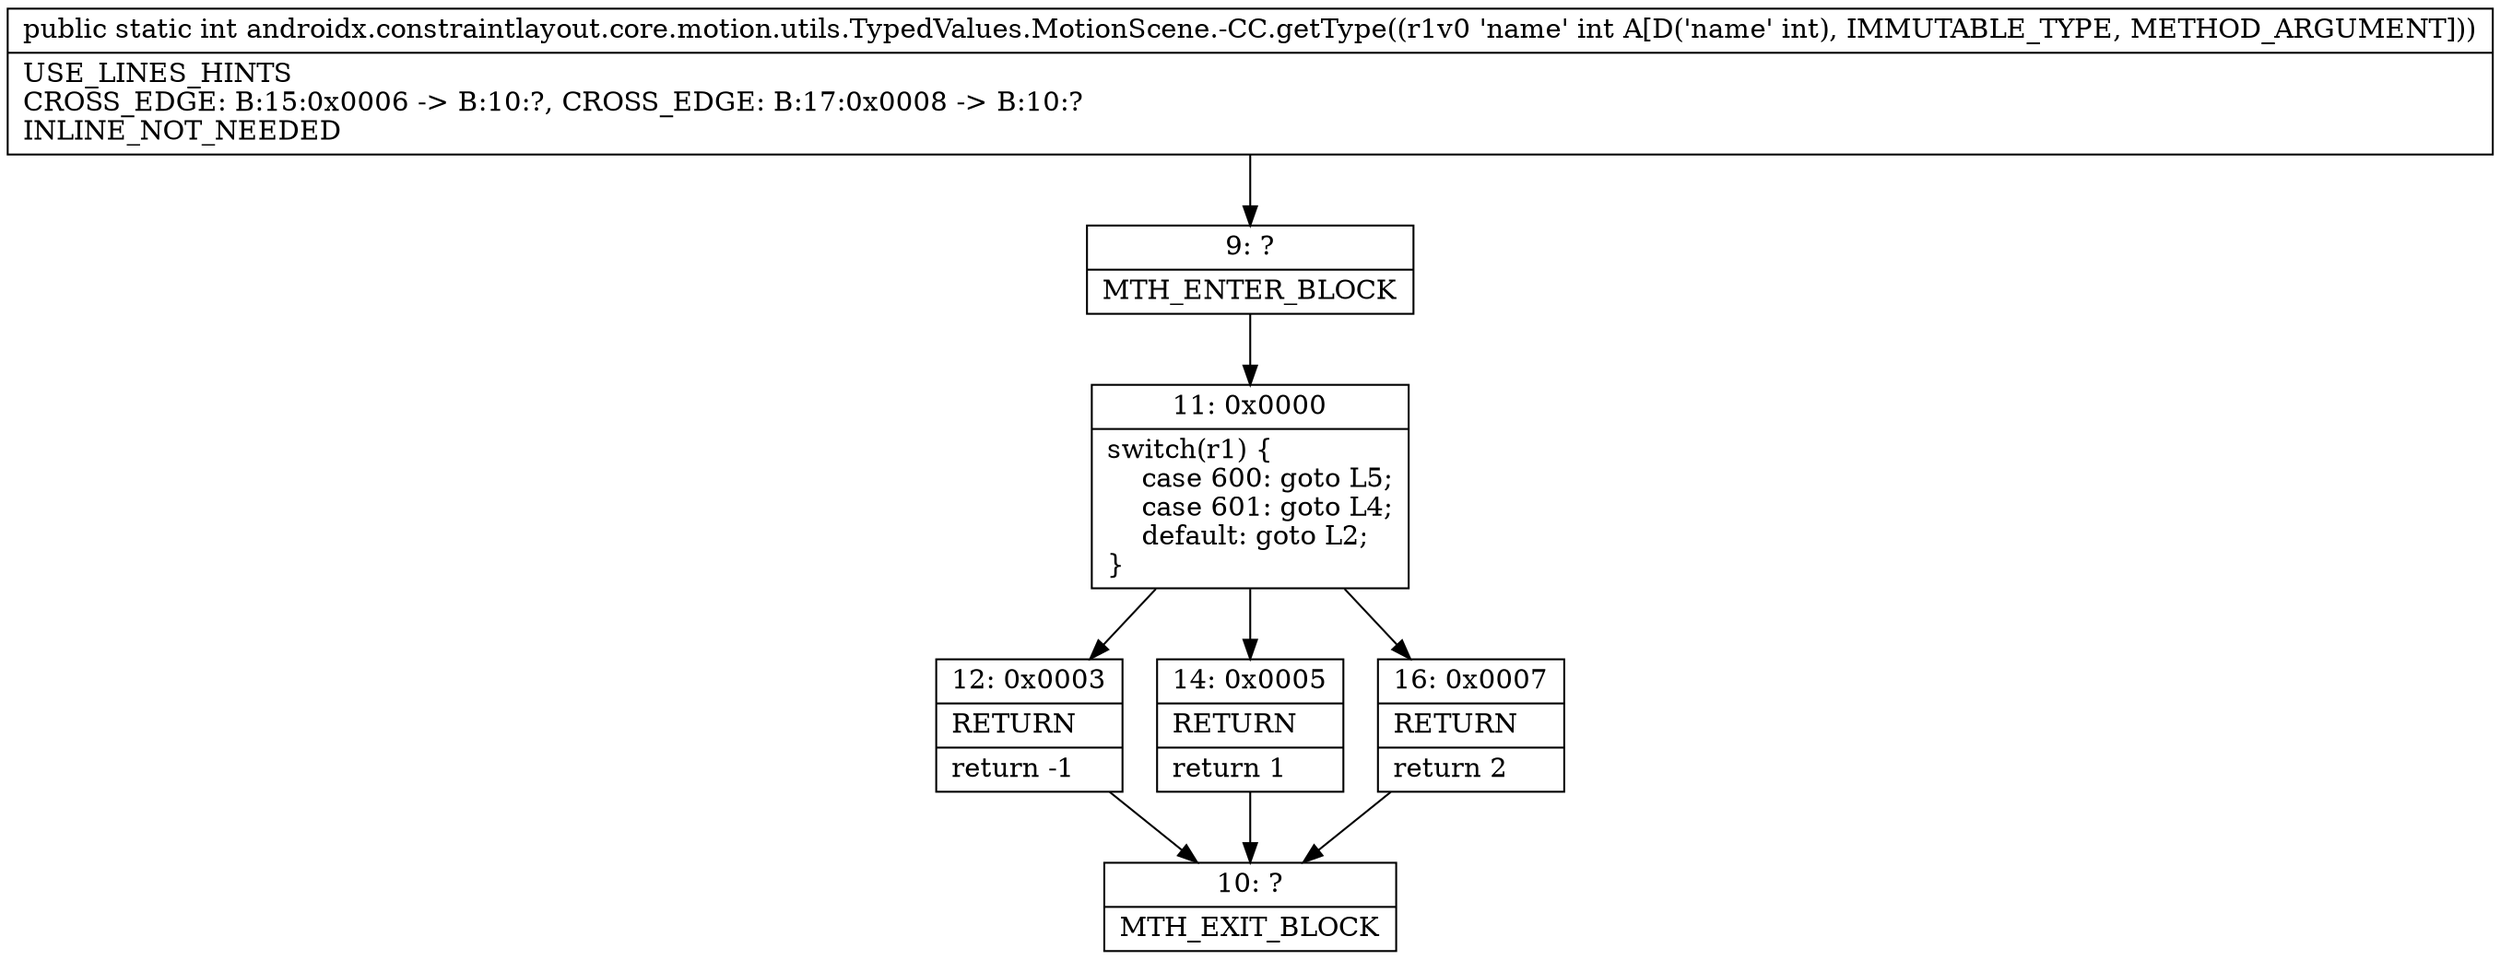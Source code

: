 digraph "CFG forandroidx.constraintlayout.core.motion.utils.TypedValues.MotionScene.\-CC.getType(I)I" {
Node_9 [shape=record,label="{9\:\ ?|MTH_ENTER_BLOCK\l}"];
Node_11 [shape=record,label="{11\:\ 0x0000|switch(r1) \{\l    case 600: goto L5;\l    case 601: goto L4;\l    default: goto L2;\l\}\l}"];
Node_12 [shape=record,label="{12\:\ 0x0003|RETURN\l|return \-1\l}"];
Node_10 [shape=record,label="{10\:\ ?|MTH_EXIT_BLOCK\l}"];
Node_14 [shape=record,label="{14\:\ 0x0005|RETURN\l|return 1\l}"];
Node_16 [shape=record,label="{16\:\ 0x0007|RETURN\l|return 2\l}"];
MethodNode[shape=record,label="{public static int androidx.constraintlayout.core.motion.utils.TypedValues.MotionScene.\-CC.getType((r1v0 'name' int A[D('name' int), IMMUTABLE_TYPE, METHOD_ARGUMENT]))  | USE_LINES_HINTS\lCROSS_EDGE: B:15:0x0006 \-\> B:10:?, CROSS_EDGE: B:17:0x0008 \-\> B:10:?\lINLINE_NOT_NEEDED\l}"];
MethodNode -> Node_9;Node_9 -> Node_11;
Node_11 -> Node_12;
Node_11 -> Node_14;
Node_11 -> Node_16;
Node_12 -> Node_10;
Node_14 -> Node_10;
Node_16 -> Node_10;
}

